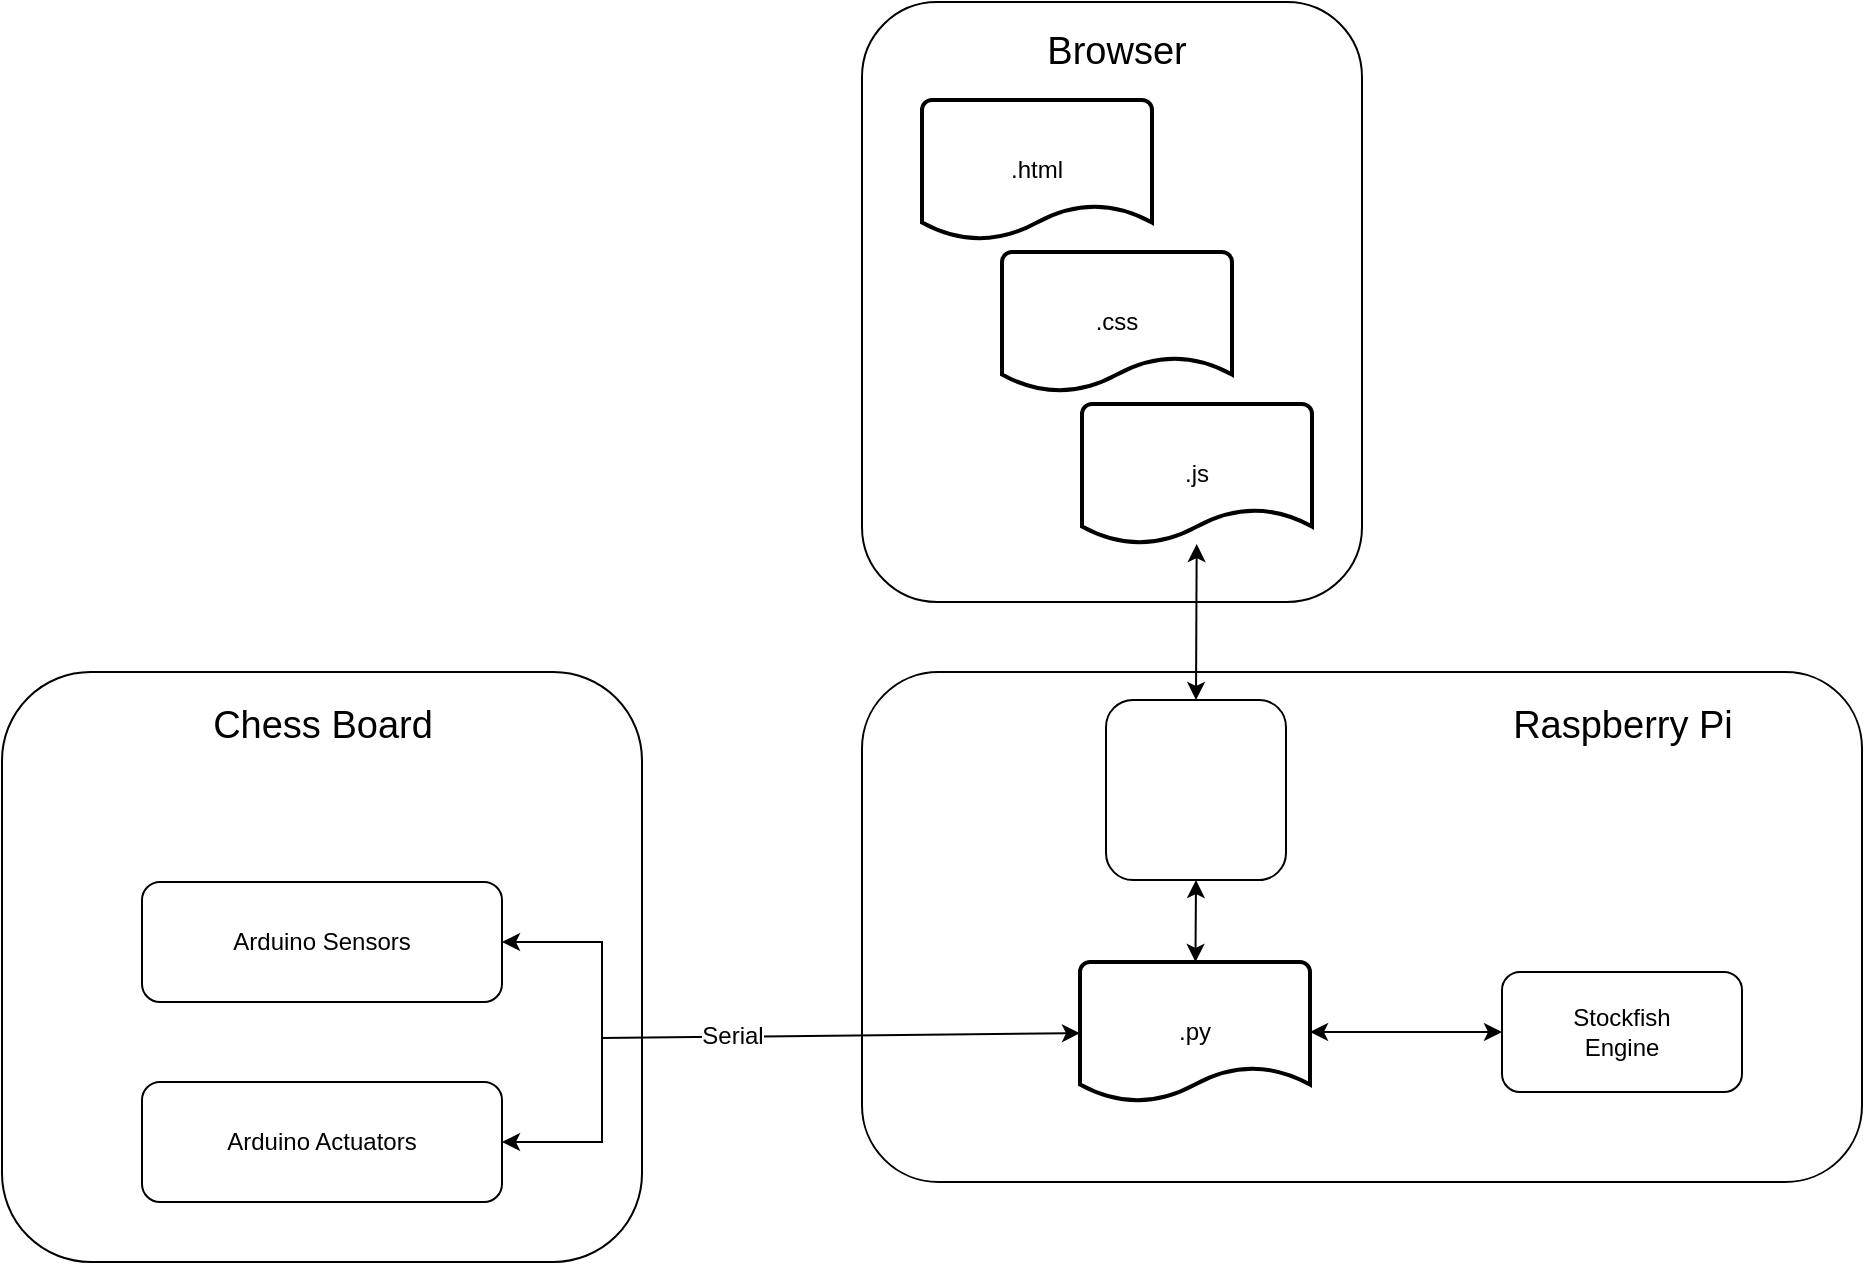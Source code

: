 <mxfile version="11.2.1" type="device" pages="1"><diagram id="zaVZmKY4iWXOwM4b8PZC" name="Page-1"><mxGraphModel dx="1422" dy="785" grid="1" gridSize="10" guides="1" tooltips="1" connect="1" arrows="1" fold="1" page="1" pageScale="1" pageWidth="1654" pageHeight="2336" math="0" shadow="0"><root><mxCell id="0"/><mxCell id="1" parent="0"/><mxCell id="io5rAsP6VkgdX2FejToL-27" value="" style="rounded=1;whiteSpace=wrap;html=1;fontSize=19;" vertex="1" parent="1"><mxGeometry x="620" y="435" width="500" height="255" as="geometry"/></mxCell><mxCell id="io5rAsP6VkgdX2FejToL-23" value="" style="rounded=1;whiteSpace=wrap;html=1;" vertex="1" parent="1"><mxGeometry x="190" y="435" width="320" height="295" as="geometry"/></mxCell><mxCell id="io5rAsP6VkgdX2FejToL-8" value="" style="rounded=1;whiteSpace=wrap;html=1;" vertex="1" parent="1"><mxGeometry x="742" y="449" width="90" height="90" as="geometry"/></mxCell><mxCell id="io5rAsP6VkgdX2FejToL-2" value="" style="rounded=1;whiteSpace=wrap;html=1;" vertex="1" parent="1"><mxGeometry x="620" y="100" width="250" height="300" as="geometry"/></mxCell><mxCell id="io5rAsP6VkgdX2FejToL-1" value="" style="shape=image;html=1;verticalAlign=top;verticalLabelPosition=bottom;labelBackgroundColor=#ffffff;imageAspect=0;aspect=fixed;image=https://cdn4.iconfinder.com/data/icons/logos-brands-5/24/flask-128.png" vertex="1" parent="1"><mxGeometry x="751.5" y="459" width="70" height="70" as="geometry"/></mxCell><mxCell id="io5rAsP6VkgdX2FejToL-3" value=".html" style="strokeWidth=2;html=1;shape=mxgraph.flowchart.document2;whiteSpace=wrap;size=0.25;" vertex="1" parent="1"><mxGeometry x="650" y="149" width="115" height="70" as="geometry"/></mxCell><mxCell id="io5rAsP6VkgdX2FejToL-6" value=".css" style="strokeWidth=2;html=1;shape=mxgraph.flowchart.document2;whiteSpace=wrap;size=0.25;" vertex="1" parent="1"><mxGeometry x="690" y="225" width="115" height="70" as="geometry"/></mxCell><mxCell id="io5rAsP6VkgdX2FejToL-7" value=".js" style="strokeWidth=2;html=1;shape=mxgraph.flowchart.document2;whiteSpace=wrap;size=0.25;" vertex="1" parent="1"><mxGeometry x="730" y="301" width="115" height="70" as="geometry"/></mxCell><mxCell id="io5rAsP6VkgdX2FejToL-9" value=".py" style="strokeWidth=2;html=1;shape=mxgraph.flowchart.document2;whiteSpace=wrap;size=0.25;" vertex="1" parent="1"><mxGeometry x="729" y="580" width="115" height="70" as="geometry"/></mxCell><mxCell id="io5rAsP6VkgdX2FejToL-11" value="" style="endArrow=classic;startArrow=classic;html=1;exitX=0.5;exitY=0;exitDx=0;exitDy=0;" edge="1" parent="1" source="io5rAsP6VkgdX2FejToL-8" target="io5rAsP6VkgdX2FejToL-7"><mxGeometry width="50" height="50" relative="1" as="geometry"><mxPoint x="820" y="450" as="sourcePoint"/><mxPoint x="820" y="440" as="targetPoint"/></mxGeometry></mxCell><mxCell id="io5rAsP6VkgdX2FejToL-13" style="edgeStyle=orthogonalEdgeStyle;rounded=0;orthogonalLoop=1;jettySize=auto;html=1;exitX=0;exitY=0.5;exitDx=0;exitDy=0;startArrow=classic;startFill=1;" edge="1" parent="1" source="io5rAsP6VkgdX2FejToL-12" target="io5rAsP6VkgdX2FejToL-9"><mxGeometry relative="1" as="geometry"/></mxCell><mxCell id="io5rAsP6VkgdX2FejToL-12" value="Stockfish&lt;br&gt;Engine" style="rounded=1;whiteSpace=wrap;html=1;" vertex="1" parent="1"><mxGeometry x="940" y="585" width="120" height="60" as="geometry"/></mxCell><mxCell id="io5rAsP6VkgdX2FejToL-14" value="Arduino Sensors" style="rounded=1;whiteSpace=wrap;html=1;" vertex="1" parent="1"><mxGeometry x="260" y="540" width="180" height="60" as="geometry"/></mxCell><mxCell id="io5rAsP6VkgdX2FejToL-15" value="Arduino Actuators" style="rounded=1;whiteSpace=wrap;html=1;" vertex="1" parent="1"><mxGeometry x="260" y="640" width="180" height="60" as="geometry"/></mxCell><mxCell id="io5rAsP6VkgdX2FejToL-16" value="" style="endArrow=classic;html=1;" edge="1" parent="1" target="io5rAsP6VkgdX2FejToL-9"><mxGeometry width="50" height="50" relative="1" as="geometry"><mxPoint x="490" y="618" as="sourcePoint"/><mxPoint x="550" y="580" as="targetPoint"/></mxGeometry></mxCell><mxCell id="io5rAsP6VkgdX2FejToL-19" value="Serial" style="text;html=1;resizable=0;points=[];align=center;verticalAlign=middle;labelBackgroundColor=#ffffff;" vertex="1" connectable="0" parent="io5rAsP6VkgdX2FejToL-16"><mxGeometry x="-0.758" y="-1" relative="1" as="geometry"><mxPoint x="36" y="-2" as="offset"/></mxGeometry></mxCell><mxCell id="io5rAsP6VkgdX2FejToL-17" value="" style="endArrow=classic;startArrow=classic;html=1;exitX=1;exitY=0.5;exitDx=0;exitDy=0;entryX=1;entryY=0.5;entryDx=0;entryDy=0;rounded=0;" edge="1" parent="1" source="io5rAsP6VkgdX2FejToL-14" target="io5rAsP6VkgdX2FejToL-15"><mxGeometry width="50" height="50" relative="1" as="geometry"><mxPoint x="500" y="570" as="sourcePoint"/><mxPoint x="470" y="720" as="targetPoint"/><Array as="points"><mxPoint x="490" y="570"/><mxPoint x="490" y="670"/></Array></mxGeometry></mxCell><mxCell id="io5rAsP6VkgdX2FejToL-21" value="" style="endArrow=classic;startArrow=classic;html=1;entryX=0.5;entryY=1;entryDx=0;entryDy=0;" edge="1" parent="1" source="io5rAsP6VkgdX2FejToL-9" target="io5rAsP6VkgdX2FejToL-8"><mxGeometry width="50" height="50" relative="1" as="geometry"><mxPoint x="820" y="560" as="sourcePoint"/><mxPoint x="570" y="440" as="targetPoint"/></mxGeometry></mxCell><mxCell id="io5rAsP6VkgdX2FejToL-24" value="Chess Board" style="text;html=1;strokeColor=none;fillColor=none;align=center;verticalAlign=middle;whiteSpace=wrap;rounded=0;fontSize=19;" vertex="1" parent="1"><mxGeometry x="292.5" y="452" width="115" height="20" as="geometry"/></mxCell><mxCell id="io5rAsP6VkgdX2FejToL-26" value="Browser" style="text;html=1;strokeColor=none;fillColor=none;align=center;verticalAlign=middle;whiteSpace=wrap;rounded=0;fontSize=19;" vertex="1" parent="1"><mxGeometry x="690" y="115" width="115" height="20" as="geometry"/></mxCell><mxCell id="io5rAsP6VkgdX2FejToL-28" value="Raspberry Pi" style="text;html=1;strokeColor=none;fillColor=none;align=center;verticalAlign=middle;whiteSpace=wrap;rounded=0;fontSize=19;" vertex="1" parent="1"><mxGeometry x="942.5" y="452" width="115" height="20" as="geometry"/></mxCell></root></mxGraphModel></diagram></mxfile>
